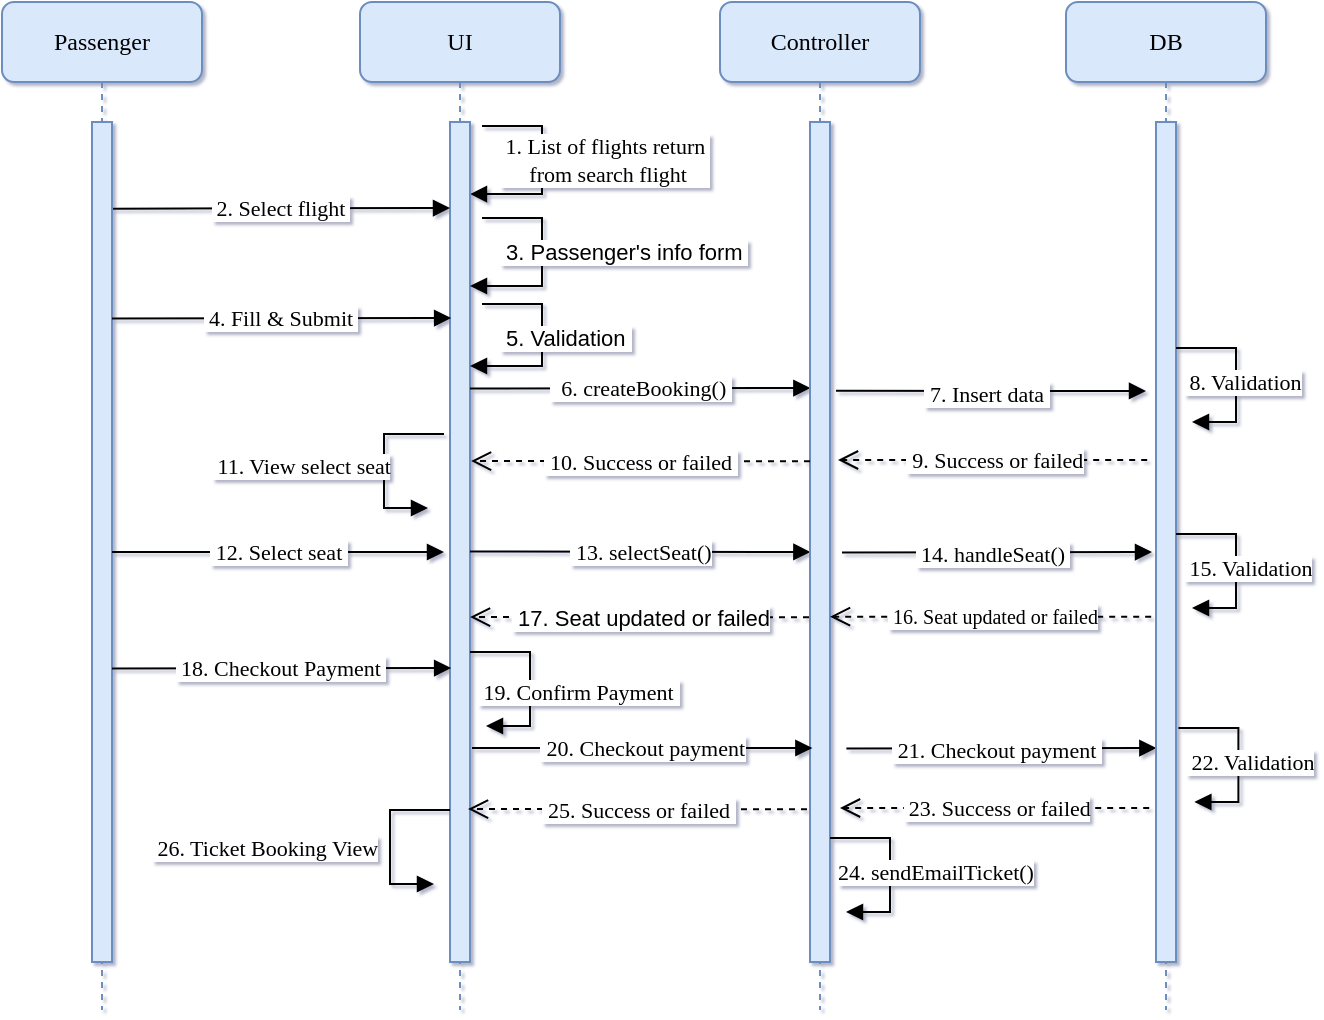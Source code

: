 <mxfile version="21.2.8" type="device">
  <diagram name="Page-1" id="VxqEKcWssq_XyiCzB9bS">
    <mxGraphModel dx="978" dy="571" grid="0" gridSize="10" guides="1" tooltips="1" connect="1" arrows="1" fold="1" page="1" pageScale="1" pageWidth="1654" pageHeight="1169" background="none" math="0" shadow="1">
      <root>
        <mxCell id="0" />
        <mxCell id="1" parent="0" />
        <mxCell id="7Op2JaMXb7pChXdJnSNb-1" value="UI" style="shape=umlLifeline;perimeter=lifelinePerimeter;whiteSpace=wrap;html=1;container=1;collapsible=0;recursiveResize=0;outlineConnect=0;rounded=1;shadow=0;comic=0;labelBackgroundColor=none;strokeWidth=1;fontFamily=Verdana;fontSize=12;align=center;fillColor=#dae8fc;strokeColor=#6c8ebf;" parent="1" vertex="1">
          <mxGeometry x="388" y="26" width="100" height="504" as="geometry" />
        </mxCell>
        <mxCell id="_dpJ-08PZt-rfk6sdK-W-1" value="&lt;div style=&quot;text-align: center;&quot;&gt;&lt;span style=&quot;font-family: Verdana;&quot;&gt;&amp;nbsp;1. List of flights return&amp;nbsp;&lt;/span&gt;&lt;/div&gt;&lt;font face=&quot;Verdana&quot;&gt;&lt;div style=&quot;text-align: center;&quot;&gt;&amp;nbsp; from search flight&amp;nbsp;&lt;/div&gt;&lt;/font&gt;" style="html=1;align=left;spacingLeft=2;endArrow=block;rounded=0;edgeStyle=orthogonalEdgeStyle;curved=0;rounded=0;verticalAlign=middle;" parent="7Op2JaMXb7pChXdJnSNb-1" edge="1">
          <mxGeometry x="-0.9" y="-17" relative="1" as="geometry">
            <mxPoint x="61" y="62" as="sourcePoint" />
            <Array as="points">
              <mxPoint x="91" y="62" />
              <mxPoint x="91" y="96" />
            </Array>
            <mxPoint x="55" y="96.034" as="targetPoint" />
            <mxPoint as="offset" />
          </mxGeometry>
        </mxCell>
        <mxCell id="7Op2JaMXb7pChXdJnSNb-2" value="" style="html=1;points=[];perimeter=orthogonalPerimeter;rounded=0;shadow=0;comic=0;labelBackgroundColor=none;strokeWidth=1;fontFamily=Verdana;fontSize=12;align=center;fillColor=#dae8fc;strokeColor=#6c8ebf;" parent="7Op2JaMXb7pChXdJnSNb-1" vertex="1">
          <mxGeometry x="45" y="60" width="10" height="420" as="geometry" />
        </mxCell>
        <mxCell id="7Op2JaMXb7pChXdJnSNb-38" value="&amp;nbsp;13. selectSeat()" style="html=1;verticalAlign=middle;endArrow=block;labelBackgroundColor=default;fontFamily=Verdana;fontSize=11;edgeStyle=elbowEdgeStyle;elbow=vertical;entryX=0.03;entryY=0.451;entryDx=0;entryDy=0;entryPerimeter=0;exitX=1.011;exitY=0.451;exitDx=0;exitDy=0;exitPerimeter=0;" parent="7Op2JaMXb7pChXdJnSNb-1" edge="1">
          <mxGeometry relative="1" as="geometry">
            <mxPoint x="55.0" y="274.78" as="sourcePoint" />
            <mxPoint x="225.19" y="274.78" as="targetPoint" />
            <Array as="points" />
          </mxGeometry>
        </mxCell>
        <mxCell id="_dpJ-08PZt-rfk6sdK-W-10" value="&lt;font face=&quot;Verdana&quot;&gt;&amp;nbsp;11. View select seat&lt;/font&gt;" style="html=1;align=left;spacingLeft=2;endArrow=block;rounded=0;edgeStyle=orthogonalEdgeStyle;curved=0;rounded=0;verticalAlign=middle;" parent="7Op2JaMXb7pChXdJnSNb-1" edge="1">
          <mxGeometry x="0.033" y="-90" relative="1" as="geometry">
            <mxPoint x="42" y="216" as="sourcePoint" />
            <Array as="points">
              <mxPoint x="12" y="216" />
              <mxPoint x="12" y="253" />
            </Array>
            <mxPoint x="34" y="253" as="targetPoint" />
            <mxPoint as="offset" />
          </mxGeometry>
        </mxCell>
        <mxCell id="vvcB78ZaGYWaYG9tcJMQ-2" value="&amp;nbsp;17. Seat updated or failed" style="html=1;verticalAlign=middle;endArrow=open;dashed=1;endSize=8;edgeStyle=elbowEdgeStyle;elbow=vertical;curved=0;rounded=0;exitX=-0.039;exitY=0.728;exitDx=0;exitDy=0;exitPerimeter=0;entryX=1.011;entryY=0.725;entryDx=0;entryDy=0;entryPerimeter=0;labelBackgroundColor=default;fontSize=11;" parent="7Op2JaMXb7pChXdJnSNb-1" edge="1">
          <mxGeometry x="-0.001" relative="1" as="geometry">
            <mxPoint x="224.5" y="307.66" as="sourcePoint" />
            <mxPoint x="55.0" y="307" as="targetPoint" />
            <mxPoint as="offset" />
          </mxGeometry>
        </mxCell>
        <mxCell id="_dpJ-08PZt-rfk6sdK-W-13" value="&lt;font face=&quot;Verdana&quot;&gt;&amp;nbsp;26. Ticket Booking View&lt;/font&gt;" style="html=1;align=left;spacingLeft=2;endArrow=block;rounded=0;edgeStyle=orthogonalEdgeStyle;curved=0;rounded=0;verticalAlign=middle;" parent="7Op2JaMXb7pChXdJnSNb-1" edge="1">
          <mxGeometry x="0.101" y="-123" relative="1" as="geometry">
            <mxPoint x="45" y="404" as="sourcePoint" />
            <Array as="points">
              <mxPoint x="15" y="404" />
              <mxPoint x="15" y="441" />
            </Array>
            <mxPoint x="37" y="441" as="targetPoint" />
            <mxPoint as="offset" />
          </mxGeometry>
        </mxCell>
        <mxCell id="7Op2JaMXb7pChXdJnSNb-40" value="&lt;font face=&quot;Verdana&quot; style=&quot;font-size: 11px;&quot;&gt;&amp;nbsp;19. Confirm Payment&amp;nbsp;&lt;/font&gt;" style="html=1;align=left;spacingLeft=2;endArrow=block;rounded=0;edgeStyle=orthogonalEdgeStyle;curved=0;rounded=0;verticalAlign=middle;" parent="7Op2JaMXb7pChXdJnSNb-1" edge="1">
          <mxGeometry x="1" y="-19" relative="1" as="geometry">
            <mxPoint x="55" y="325" as="sourcePoint" />
            <Array as="points">
              <mxPoint x="85" y="325" />
              <mxPoint x="85" y="362" />
            </Array>
            <mxPoint x="63" y="362" as="targetPoint" />
            <mxPoint x="-8" y="2" as="offset" />
          </mxGeometry>
        </mxCell>
        <mxCell id="_dpJ-08PZt-rfk6sdK-W-7" value="&amp;nbsp; 6. createBooking()&amp;nbsp;" style="html=1;verticalAlign=middle;endArrow=block;labelBackgroundColor=default;fontFamily=Verdana;fontSize=11;edgeStyle=elbowEdgeStyle;elbow=vertical;entryX=0.03;entryY=0.451;entryDx=0;entryDy=0;entryPerimeter=0;exitX=1.011;exitY=0.451;exitDx=0;exitDy=0;exitPerimeter=0;" parent="7Op2JaMXb7pChXdJnSNb-1" edge="1">
          <mxGeometry relative="1" as="geometry">
            <mxPoint x="55.0" y="193.22" as="sourcePoint" />
            <mxPoint x="225.19" y="193.22" as="targetPoint" />
            <Array as="points" />
          </mxGeometry>
        </mxCell>
        <mxCell id="7Op2JaMXb7pChXdJnSNb-29" value="&amp;nbsp;2. Select flight&amp;nbsp;" style="html=1;verticalAlign=middle;endArrow=block;entryX=0;entryY=0.452;labelBackgroundColor=default;fontFamily=Verdana;fontSize=11;edgeStyle=elbowEdgeStyle;elbow=vertical;entryDx=0;entryDy=0;entryPerimeter=0;exitX=0.944;exitY=0.453;exitDx=0;exitDy=0;exitPerimeter=0;" parent="7Op2JaMXb7pChXdJnSNb-1" edge="1">
          <mxGeometry x="-0.003" relative="1" as="geometry">
            <mxPoint x="-124.56" y="103.32" as="sourcePoint" />
            <mxPoint x="45" y="103.1" as="targetPoint" />
            <Array as="points" />
            <mxPoint as="offset" />
          </mxGeometry>
        </mxCell>
        <mxCell id="cuTVtsIik34U9PQ3IshA-3" value="&lt;div style=&quot;text-align: center;&quot;&gt;&amp;nbsp;3. Passenger&#39;s info form&amp;nbsp;&lt;br&gt;&lt;/div&gt;" style="html=1;align=left;spacingLeft=2;endArrow=block;rounded=0;edgeStyle=orthogonalEdgeStyle;curved=0;rounded=0;verticalAlign=middle;" edge="1" parent="7Op2JaMXb7pChXdJnSNb-1">
          <mxGeometry x="-0.9" y="-17" relative="1" as="geometry">
            <mxPoint x="61" y="108" as="sourcePoint" />
            <Array as="points">
              <mxPoint x="91" y="108" />
              <mxPoint x="91" y="142" />
            </Array>
            <mxPoint x="55" y="142" as="targetPoint" />
            <mxPoint as="offset" />
          </mxGeometry>
        </mxCell>
        <mxCell id="cuTVtsIik34U9PQ3IshA-4" value="&lt;div style=&quot;text-align: center;&quot;&gt;&amp;nbsp;5. Validation&amp;nbsp;&lt;/div&gt;" style="html=1;align=left;spacingLeft=2;endArrow=block;rounded=0;edgeStyle=orthogonalEdgeStyle;curved=0;rounded=0;verticalAlign=middle;" edge="1" parent="7Op2JaMXb7pChXdJnSNb-1">
          <mxGeometry x="-0.9" y="-17" relative="1" as="geometry">
            <mxPoint x="61" y="151" as="sourcePoint" />
            <Array as="points">
              <mxPoint x="61" y="151" />
              <mxPoint x="91" y="151" />
              <mxPoint x="91" y="182" />
            </Array>
            <mxPoint x="55" y="182" as="targetPoint" />
            <mxPoint as="offset" />
          </mxGeometry>
        </mxCell>
        <mxCell id="7Op2JaMXb7pChXdJnSNb-4" value="Controller" style="shape=umlLifeline;perimeter=lifelinePerimeter;whiteSpace=wrap;html=1;container=1;collapsible=0;recursiveResize=0;outlineConnect=0;rounded=1;shadow=0;comic=0;labelBackgroundColor=none;strokeWidth=1;fontFamily=Verdana;fontSize=12;align=center;fillColor=#dae8fc;strokeColor=#6c8ebf;" parent="1" vertex="1">
          <mxGeometry x="568" y="26" width="100" height="504" as="geometry" />
        </mxCell>
        <mxCell id="7Op2JaMXb7pChXdJnSNb-5" value="" style="html=1;points=[];perimeter=orthogonalPerimeter;rounded=0;shadow=0;comic=0;labelBackgroundColor=none;strokeWidth=1;fontFamily=Verdana;fontSize=12;align=center;fillColor=#dae8fc;strokeColor=#6c8ebf;" parent="7Op2JaMXb7pChXdJnSNb-4" vertex="1">
          <mxGeometry x="45" y="60" width="10" height="420" as="geometry" />
        </mxCell>
        <mxCell id="7Op2JaMXb7pChXdJnSNb-43" value="&amp;nbsp;7. Insert data&amp;nbsp;" style="html=1;verticalAlign=middle;endArrow=block;labelBackgroundColor=default;fontFamily=Verdana;fontSize=11;edgeStyle=elbowEdgeStyle;elbow=vertical;exitX=1.011;exitY=0.451;exitDx=0;exitDy=0;exitPerimeter=0;" parent="7Op2JaMXb7pChXdJnSNb-4" edge="1">
          <mxGeometry x="-0.031" y="-1" relative="1" as="geometry">
            <mxPoint x="58.0" y="194.39" as="sourcePoint" />
            <mxPoint x="213" y="194.17" as="targetPoint" />
            <Array as="points" />
            <mxPoint as="offset" />
          </mxGeometry>
        </mxCell>
        <mxCell id="vvcB78ZaGYWaYG9tcJMQ-1" value="&lt;font face=&quot;Verdana&quot; style=&quot;font-size: 10px;&quot;&gt;&amp;nbsp;16. Seat updated or failed&lt;/font&gt;" style="html=1;verticalAlign=middle;endArrow=open;dashed=1;endSize=8;edgeStyle=elbowEdgeStyle;elbow=vertical;curved=0;rounded=0;exitX=-0.041;exitY=0.723;exitDx=0;exitDy=0;exitPerimeter=0;labelBackgroundColor=default;fontSize=11;entryX=0.9;entryY=0.805;entryDx=0;entryDy=0;entryPerimeter=0;" parent="7Op2JaMXb7pChXdJnSNb-4" edge="1">
          <mxGeometry x="-0.009" relative="1" as="geometry">
            <mxPoint x="215.59" y="307.42" as="sourcePoint" />
            <mxPoint x="55" y="307.0" as="targetPoint" />
            <Array as="points">
              <mxPoint x="228" y="307.36" />
            </Array>
            <mxPoint as="offset" />
          </mxGeometry>
        </mxCell>
        <mxCell id="_dpJ-08PZt-rfk6sdK-W-4" value="&amp;nbsp;20. Checkout payment" style="html=1;verticalAlign=middle;endArrow=block;labelBackgroundColor=default;fontFamily=Verdana;fontSize=11;edgeStyle=elbowEdgeStyle;elbow=vertical;entryX=0.03;entryY=0.451;entryDx=0;entryDy=0;entryPerimeter=0;exitX=1.011;exitY=0.451;exitDx=0;exitDy=0;exitPerimeter=0;" parent="7Op2JaMXb7pChXdJnSNb-4" edge="1">
          <mxGeometry relative="1" as="geometry">
            <mxPoint x="-124.0" y="373" as="sourcePoint" />
            <mxPoint x="46.19" y="373" as="targetPoint" />
            <Array as="points" />
          </mxGeometry>
        </mxCell>
        <mxCell id="_dpJ-08PZt-rfk6sdK-W-5" value="&amp;nbsp;21. Checkout payment&amp;nbsp;" style="html=1;verticalAlign=middle;endArrow=block;labelBackgroundColor=default;fontFamily=Verdana;fontSize=11;edgeStyle=elbowEdgeStyle;elbow=vertical;exitX=1.011;exitY=0.451;exitDx=0;exitDy=0;exitPerimeter=0;" parent="7Op2JaMXb7pChXdJnSNb-4" edge="1">
          <mxGeometry x="-0.031" y="-1" relative="1" as="geometry">
            <mxPoint x="63.19" y="373.22" as="sourcePoint" />
            <mxPoint x="218.19" y="373" as="targetPoint" />
            <Array as="points" />
            <mxPoint as="offset" />
          </mxGeometry>
        </mxCell>
        <mxCell id="7Op2JaMXb7pChXdJnSNb-39" value="&amp;nbsp;14. handleSeat()&amp;nbsp;" style="html=1;verticalAlign=middle;endArrow=block;labelBackgroundColor=default;fontFamily=Verdana;fontSize=11;edgeStyle=elbowEdgeStyle;elbow=vertical;exitX=1.011;exitY=0.451;exitDx=0;exitDy=0;exitPerimeter=0;" parent="7Op2JaMXb7pChXdJnSNb-4" edge="1">
          <mxGeometry x="-0.031" y="-1" relative="1" as="geometry">
            <mxPoint x="61.0" y="275.28" as="sourcePoint" />
            <mxPoint x="216" y="275.06" as="targetPoint" />
            <Array as="points" />
            <mxPoint as="offset" />
          </mxGeometry>
        </mxCell>
        <mxCell id="_dpJ-08PZt-rfk6sdK-W-11" value="&lt;font face=&quot;Verdana&quot; style=&quot;font-size: 11px;&quot;&gt;&amp;nbsp;23. Success or failed&lt;/font&gt;" style="html=1;verticalAlign=middle;endArrow=open;dashed=1;endSize=8;edgeStyle=elbowEdgeStyle;elbow=vertical;curved=0;rounded=0;exitX=-0.041;exitY=0.723;exitDx=0;exitDy=0;exitPerimeter=0;labelBackgroundColor=default;fontSize=11;" parent="7Op2JaMXb7pChXdJnSNb-4" edge="1">
          <mxGeometry x="-0.004" relative="1" as="geometry">
            <mxPoint x="214.59" y="403.06" as="sourcePoint" />
            <mxPoint x="60" y="403" as="targetPoint" />
            <Array as="points">
              <mxPoint x="212" y="403" />
            </Array>
            <mxPoint as="offset" />
          </mxGeometry>
        </mxCell>
        <mxCell id="_dpJ-08PZt-rfk6sdK-W-12" value="&lt;font face=&quot;Verdana&quot; style=&quot;font-size: 11px;&quot;&gt;&amp;nbsp;25. Success or failed&amp;nbsp;&lt;/font&gt;" style="html=1;verticalAlign=middle;endArrow=open;dashed=1;endSize=8;edgeStyle=elbowEdgeStyle;elbow=vertical;curved=0;rounded=0;exitX=-0.039;exitY=0.728;exitDx=0;exitDy=0;exitPerimeter=0;entryX=1.011;entryY=0.725;entryDx=0;entryDy=0;entryPerimeter=0;labelBackgroundColor=default;fontSize=11;" parent="7Op2JaMXb7pChXdJnSNb-4" edge="1">
          <mxGeometry x="-0.001" relative="1" as="geometry">
            <mxPoint x="43.5" y="403.66" as="sourcePoint" />
            <mxPoint x="-126.0" y="403" as="targetPoint" />
            <mxPoint as="offset" />
            <Array as="points" />
          </mxGeometry>
        </mxCell>
        <mxCell id="7Op2JaMXb7pChXdJnSNb-45" value="&lt;font face=&quot;Verdana&quot; style=&quot;font-size: 11px;&quot;&gt;24. sendEmailTicket()&lt;/font&gt;" style="html=1;align=left;spacingLeft=2;endArrow=block;rounded=0;edgeStyle=orthogonalEdgeStyle;curved=0;rounded=0;verticalAlign=middle;" parent="7Op2JaMXb7pChXdJnSNb-4" edge="1">
          <mxGeometry x="-1" y="-17" relative="1" as="geometry">
            <mxPoint x="55" y="418" as="sourcePoint" />
            <Array as="points">
              <mxPoint x="85" y="418" />
              <mxPoint x="85" y="455" />
            </Array>
            <mxPoint x="63" y="455" as="targetPoint" />
            <mxPoint as="offset" />
          </mxGeometry>
        </mxCell>
        <mxCell id="7Op2JaMXb7pChXdJnSNb-44" value="&lt;font face=&quot;Verdana&quot; style=&quot;font-size: 11px;&quot;&gt;&amp;nbsp;9. Success or failed&lt;/font&gt;" style="html=1;verticalAlign=middle;endArrow=open;dashed=1;endSize=8;edgeStyle=elbowEdgeStyle;elbow=vertical;curved=0;rounded=0;exitX=-0.041;exitY=0.723;exitDx=0;exitDy=0;exitPerimeter=0;labelBackgroundColor=default;fontSize=11;" parent="7Op2JaMXb7pChXdJnSNb-4" edge="1">
          <mxGeometry x="-0.004" relative="1" as="geometry">
            <mxPoint x="213.59" y="229.06" as="sourcePoint" />
            <mxPoint x="59" y="229" as="targetPoint" />
            <Array as="points">
              <mxPoint x="211" y="229" />
            </Array>
            <mxPoint as="offset" />
          </mxGeometry>
        </mxCell>
        <mxCell id="7Op2JaMXb7pChXdJnSNb-46" value="&lt;font face=&quot;Verdana&quot; style=&quot;font-size: 11px;&quot;&gt;&amp;nbsp;10. Success or failed&amp;nbsp;&lt;/font&gt;" style="html=1;verticalAlign=middle;endArrow=open;dashed=1;endSize=8;edgeStyle=elbowEdgeStyle;elbow=vertical;curved=0;rounded=0;exitX=-0.039;exitY=0.728;exitDx=0;exitDy=0;exitPerimeter=0;entryX=1.011;entryY=0.725;entryDx=0;entryDy=0;entryPerimeter=0;labelBackgroundColor=default;fontSize=11;" parent="7Op2JaMXb7pChXdJnSNb-4" edge="1">
          <mxGeometry x="-0.001" relative="1" as="geometry">
            <mxPoint x="45.0" y="229.66" as="sourcePoint" />
            <mxPoint x="-124.5" y="229" as="targetPoint" />
            <mxPoint as="offset" />
          </mxGeometry>
        </mxCell>
        <mxCell id="7Op2JaMXb7pChXdJnSNb-6" value="DB" style="shape=umlLifeline;perimeter=lifelinePerimeter;whiteSpace=wrap;html=1;container=1;collapsible=0;recursiveResize=0;outlineConnect=0;rounded=1;shadow=0;comic=0;labelBackgroundColor=none;strokeWidth=1;fontFamily=Verdana;fontSize=12;align=center;fillColor=#dae8fc;strokeColor=#6c8ebf;" parent="1" vertex="1">
          <mxGeometry x="741" y="26" width="100" height="504" as="geometry" />
        </mxCell>
        <mxCell id="7Op2JaMXb7pChXdJnSNb-7" value="" style="html=1;points=[];perimeter=orthogonalPerimeter;rounded=0;shadow=0;comic=0;labelBackgroundColor=none;strokeWidth=1;fontFamily=Verdana;fontSize=12;align=center;fillColor=#dae8fc;strokeColor=#6c8ebf;" parent="7Op2JaMXb7pChXdJnSNb-6" vertex="1">
          <mxGeometry x="45" y="60" width="10" height="420" as="geometry" />
        </mxCell>
        <mxCell id="vvcB78ZaGYWaYG9tcJMQ-3" value="&lt;font face=&quot;Verdana&quot; style=&quot;font-size: 11px;&quot;&gt;&amp;nbsp;15. Validation&lt;/font&gt;" style="html=1;align=left;spacingLeft=2;endArrow=block;rounded=0;edgeStyle=orthogonalEdgeStyle;curved=0;rounded=0;verticalAlign=middle;" parent="7Op2JaMXb7pChXdJnSNb-6" edge="1">
          <mxGeometry x="-1" y="-17" relative="1" as="geometry">
            <mxPoint x="55" y="266" as="sourcePoint" />
            <Array as="points">
              <mxPoint x="85" y="266" />
              <mxPoint x="85" y="303" />
            </Array>
            <mxPoint x="63" y="303" as="targetPoint" />
            <mxPoint as="offset" />
          </mxGeometry>
        </mxCell>
        <mxCell id="_dpJ-08PZt-rfk6sdK-W-6" value="&lt;font face=&quot;Verdana&quot; style=&quot;font-size: 11px;&quot;&gt;&amp;nbsp;22. Validation&lt;/font&gt;" style="html=1;align=left;spacingLeft=2;endArrow=block;rounded=0;edgeStyle=orthogonalEdgeStyle;curved=0;rounded=0;verticalAlign=middle;" parent="7Op2JaMXb7pChXdJnSNb-6" edge="1">
          <mxGeometry x="-1" y="-17" relative="1" as="geometry">
            <mxPoint x="56.19" y="363" as="sourcePoint" />
            <Array as="points">
              <mxPoint x="86.19" y="363" />
              <mxPoint x="86.19" y="400" />
            </Array>
            <mxPoint x="64.19" y="400" as="targetPoint" />
            <mxPoint as="offset" />
          </mxGeometry>
        </mxCell>
        <mxCell id="_dpJ-08PZt-rfk6sdK-W-9" value="&lt;font face=&quot;Verdana&quot; style=&quot;font-size: 11px;&quot;&gt;&amp;nbsp;8. Validation&lt;/font&gt;" style="html=1;align=left;spacingLeft=2;endArrow=block;rounded=0;edgeStyle=orthogonalEdgeStyle;curved=0;rounded=0;verticalAlign=middle;" parent="7Op2JaMXb7pChXdJnSNb-6" edge="1">
          <mxGeometry x="-1" y="-17" relative="1" as="geometry">
            <mxPoint x="55" y="173" as="sourcePoint" />
            <Array as="points">
              <mxPoint x="85" y="173" />
              <mxPoint x="85" y="210" />
            </Array>
            <mxPoint x="63" y="210" as="targetPoint" />
            <mxPoint as="offset" />
          </mxGeometry>
        </mxCell>
        <mxCell id="7Op2JaMXb7pChXdJnSNb-8" value="Passenger" style="shape=umlLifeline;perimeter=lifelinePerimeter;whiteSpace=wrap;html=1;container=1;collapsible=0;recursiveResize=0;outlineConnect=0;rounded=1;shadow=0;comic=0;labelBackgroundColor=none;strokeWidth=1;fontFamily=Verdana;fontSize=12;align=center;fillColor=#dae8fc;strokeColor=#6c8ebf;" parent="1" vertex="1">
          <mxGeometry x="209" y="26" width="100" height="504" as="geometry" />
        </mxCell>
        <mxCell id="7Op2JaMXb7pChXdJnSNb-9" value="" style="html=1;points=[];perimeter=orthogonalPerimeter;rounded=0;shadow=0;comic=0;labelBackgroundColor=none;strokeWidth=1;fontFamily=Verdana;fontSize=12;align=center;fillColor=#dae8fc;strokeColor=#6c8ebf;" parent="7Op2JaMXb7pChXdJnSNb-8" vertex="1">
          <mxGeometry x="45" y="60" width="10" height="420" as="geometry" />
        </mxCell>
        <mxCell id="7Op2JaMXb7pChXdJnSNb-41" value="&amp;nbsp;12. Select seat&amp;nbsp;" style="html=1;verticalAlign=middle;endArrow=block;labelBackgroundColor=default;fontFamily=Verdana;fontSize=11;edgeStyle=elbowEdgeStyle;elbow=vertical;" parent="7Op2JaMXb7pChXdJnSNb-8" edge="1">
          <mxGeometry x="-0.003" relative="1" as="geometry">
            <mxPoint x="55" y="275" as="sourcePoint" />
            <mxPoint x="221" y="275" as="targetPoint" />
            <Array as="points" />
            <mxPoint as="offset" />
          </mxGeometry>
        </mxCell>
        <mxCell id="_dpJ-08PZt-rfk6sdK-W-2" value="&amp;nbsp;18. Checkout Payment&amp;nbsp;" style="html=1;verticalAlign=middle;endArrow=block;entryX=0;entryY=0.452;labelBackgroundColor=default;fontFamily=Verdana;fontSize=11;edgeStyle=elbowEdgeStyle;elbow=vertical;entryDx=0;entryDy=0;entryPerimeter=0;exitX=0.944;exitY=0.453;exitDx=0;exitDy=0;exitPerimeter=0;" parent="7Op2JaMXb7pChXdJnSNb-8" edge="1">
          <mxGeometry x="-0.003" relative="1" as="geometry">
            <mxPoint x="55.0" y="333.22" as="sourcePoint" />
            <mxPoint x="224.56" y="333.0" as="targetPoint" />
            <Array as="points" />
            <mxPoint as="offset" />
          </mxGeometry>
        </mxCell>
        <mxCell id="7Op2JaMXb7pChXdJnSNb-11" value="&amp;nbsp;4. Fill &amp;amp; Submit&amp;nbsp;" style="html=1;verticalAlign=middle;endArrow=block;entryX=0;entryY=0.452;labelBackgroundColor=default;fontFamily=Verdana;fontSize=11;edgeStyle=elbowEdgeStyle;elbow=vertical;entryDx=0;entryDy=0;entryPerimeter=0;exitX=0.944;exitY=0.453;exitDx=0;exitDy=0;exitPerimeter=0;" parent="7Op2JaMXb7pChXdJnSNb-8" edge="1">
          <mxGeometry x="-0.003" relative="1" as="geometry">
            <mxPoint x="55.0" y="158.22" as="sourcePoint" />
            <mxPoint x="224.56" y="158.0" as="targetPoint" />
            <Array as="points" />
            <mxPoint as="offset" />
          </mxGeometry>
        </mxCell>
      </root>
    </mxGraphModel>
  </diagram>
</mxfile>
